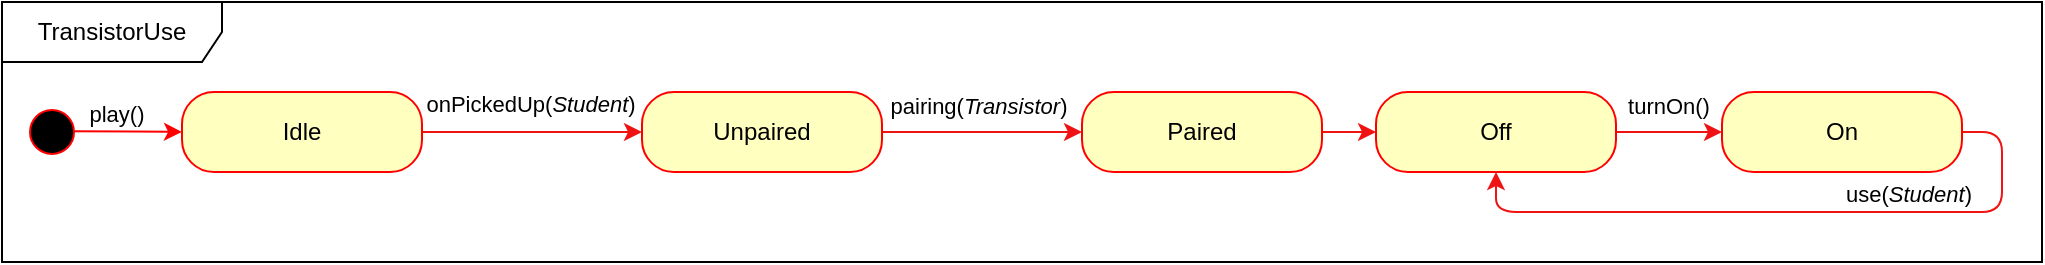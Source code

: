 <mxfile version="24.0.4" type="device">
  <diagram name="1 oldal" id="K7b1IJEUViFOQoUs9O1b">
    <mxGraphModel dx="1434" dy="854" grid="1" gridSize="10" guides="1" tooltips="1" connect="1" arrows="1" fold="1" page="1" pageScale="1" pageWidth="827" pageHeight="1169" math="0" shadow="0">
      <root>
        <mxCell id="0" />
        <mxCell id="1" parent="0" />
        <mxCell id="sJh4d1tqF9a-PDi6P2Vy-22" style="edgeStyle=orthogonalEdgeStyle;rounded=0;orthogonalLoop=1;jettySize=auto;html=1;entryX=0;entryY=0.5;entryDx=0;entryDy=0;strokeColor=#ff0000;exitX=0.833;exitY=0.489;exitDx=0;exitDy=0;exitPerimeter=0;" parent="1" source="sJh4d1tqF9a-PDi6P2Vy-3" target="sJh4d1tqF9a-PDi6P2Vy-20" edge="1">
          <mxGeometry relative="1" as="geometry" />
        </mxCell>
        <mxCell id="QqEJKMRVGQwt-r8Xjp_I-7" value="play()" style="edgeLabel;html=1;align=center;verticalAlign=middle;resizable=0;points=[];" parent="sJh4d1tqF9a-PDi6P2Vy-22" vertex="1" connectable="0">
          <mxGeometry x="-0.277" y="1" relative="1" as="geometry">
            <mxPoint x="2" y="-8" as="offset" />
          </mxGeometry>
        </mxCell>
        <mxCell id="sJh4d1tqF9a-PDi6P2Vy-3" value="" style="ellipse;html=1;shape=startState;fillColor=#000000;strokeColor=#ff0000;" parent="1" vertex="1">
          <mxGeometry x="30" y="380" width="30" height="30" as="geometry" />
        </mxCell>
        <mxCell id="QqEJKMRVGQwt-r8Xjp_I-5" style="edgeStyle=orthogonalEdgeStyle;rounded=0;orthogonalLoop=1;jettySize=auto;html=1;strokeColor=#F01313;" parent="1" source="sJh4d1tqF9a-PDi6P2Vy-20" target="QqEJKMRVGQwt-r8Xjp_I-1" edge="1">
          <mxGeometry relative="1" as="geometry" />
        </mxCell>
        <mxCell id="QqEJKMRVGQwt-r8Xjp_I-6" value="onPickedUp(&lt;i&gt;Student&lt;/i&gt;)" style="edgeLabel;html=1;align=center;verticalAlign=middle;resizable=0;points=[];" parent="QqEJKMRVGQwt-r8Xjp_I-5" vertex="1" connectable="0">
          <mxGeometry x="-0.322" y="1" relative="1" as="geometry">
            <mxPoint x="16" y="-13" as="offset" />
          </mxGeometry>
        </mxCell>
        <mxCell id="sJh4d1tqF9a-PDi6P2Vy-20" value="Idle" style="rounded=1;whiteSpace=wrap;html=1;arcSize=40;fontColor=#000000;fillColor=#ffffc0;strokeColor=#ff0000;" parent="1" vertex="1">
          <mxGeometry x="110" y="375" width="120" height="40" as="geometry" />
        </mxCell>
        <mxCell id="sJh4d1tqF9a-PDi6P2Vy-34" value="TransistorUse" style="shape=umlFrame;whiteSpace=wrap;html=1;pointerEvents=0;width=110;height=30;" parent="1" vertex="1">
          <mxGeometry x="20" y="330" width="1020" height="130" as="geometry" />
        </mxCell>
        <mxCell id="QqEJKMRVGQwt-r8Xjp_I-8" style="edgeStyle=orthogonalEdgeStyle;rounded=0;orthogonalLoop=1;jettySize=auto;html=1;strokeColor=#F01313;" parent="1" source="QqEJKMRVGQwt-r8Xjp_I-1" target="QqEJKMRVGQwt-r8Xjp_I-2" edge="1">
          <mxGeometry relative="1" as="geometry" />
        </mxCell>
        <mxCell id="QqEJKMRVGQwt-r8Xjp_I-9" value="pairing(&lt;i&gt;Transistor&lt;/i&gt;)" style="edgeLabel;html=1;align=center;verticalAlign=middle;resizable=0;points=[];" parent="QqEJKMRVGQwt-r8Xjp_I-8" vertex="1" connectable="0">
          <mxGeometry x="0.222" y="-2" relative="1" as="geometry">
            <mxPoint x="-13" y="-15" as="offset" />
          </mxGeometry>
        </mxCell>
        <mxCell id="QqEJKMRVGQwt-r8Xjp_I-1" value="Unpaired" style="rounded=1;whiteSpace=wrap;html=1;arcSize=40;fontColor=#000000;fillColor=#ffffc0;strokeColor=#ff0000;" parent="1" vertex="1">
          <mxGeometry x="340" y="375" width="120" height="40" as="geometry" />
        </mxCell>
        <mxCell id="QqEJKMRVGQwt-r8Xjp_I-10" style="edgeStyle=orthogonalEdgeStyle;rounded=0;orthogonalLoop=1;jettySize=auto;html=1;exitX=1;exitY=0.5;exitDx=0;exitDy=0;entryX=0;entryY=0.5;entryDx=0;entryDy=0;strokeColor=#F01313;" parent="1" source="QqEJKMRVGQwt-r8Xjp_I-2" target="QqEJKMRVGQwt-r8Xjp_I-3" edge="1">
          <mxGeometry relative="1" as="geometry" />
        </mxCell>
        <mxCell id="QqEJKMRVGQwt-r8Xjp_I-2" value="Paired" style="rounded=1;whiteSpace=wrap;html=1;arcSize=40;fontColor=#000000;fillColor=#ffffc0;strokeColor=#ff0000;" parent="1" vertex="1">
          <mxGeometry x="560" y="375" width="120" height="40" as="geometry" />
        </mxCell>
        <mxCell id="QqEJKMRVGQwt-r8Xjp_I-11" style="edgeStyle=orthogonalEdgeStyle;rounded=0;orthogonalLoop=1;jettySize=auto;html=1;exitX=1;exitY=0.5;exitDx=0;exitDy=0;entryX=0;entryY=0.5;entryDx=0;entryDy=0;strokeColor=#F01313;" parent="1" source="QqEJKMRVGQwt-r8Xjp_I-3" target="QqEJKMRVGQwt-r8Xjp_I-4" edge="1">
          <mxGeometry relative="1" as="geometry" />
        </mxCell>
        <mxCell id="QqEJKMRVGQwt-r8Xjp_I-12" value="turnOn()" style="edgeLabel;html=1;align=center;verticalAlign=middle;resizable=0;points=[];" parent="QqEJKMRVGQwt-r8Xjp_I-11" vertex="1" connectable="0">
          <mxGeometry x="0.204" relative="1" as="geometry">
            <mxPoint x="-6" y="-13" as="offset" />
          </mxGeometry>
        </mxCell>
        <mxCell id="QqEJKMRVGQwt-r8Xjp_I-3" value="Off" style="rounded=1;whiteSpace=wrap;html=1;arcSize=40;fontColor=#000000;fillColor=#ffffc0;strokeColor=#ff0000;" parent="1" vertex="1">
          <mxGeometry x="707" y="375" width="120" height="40" as="geometry" />
        </mxCell>
        <mxCell id="QqEJKMRVGQwt-r8Xjp_I-13" style="edgeStyle=orthogonalEdgeStyle;rounded=1;orthogonalLoop=1;jettySize=auto;html=1;exitX=1;exitY=0.5;exitDx=0;exitDy=0;entryX=0.5;entryY=1;entryDx=0;entryDy=0;strokeColor=#F01313;curved=0;" parent="1" source="QqEJKMRVGQwt-r8Xjp_I-4" target="QqEJKMRVGQwt-r8Xjp_I-3" edge="1">
          <mxGeometry relative="1" as="geometry" />
        </mxCell>
        <mxCell id="QqEJKMRVGQwt-r8Xjp_I-14" value="use(&lt;i&gt;Student&lt;/i&gt;)" style="edgeLabel;html=1;align=center;verticalAlign=middle;resizable=0;points=[];" parent="QqEJKMRVGQwt-r8Xjp_I-13" vertex="1" connectable="0">
          <mxGeometry x="-0.253" relative="1" as="geometry">
            <mxPoint x="17" y="-9" as="offset" />
          </mxGeometry>
        </mxCell>
        <mxCell id="QqEJKMRVGQwt-r8Xjp_I-4" value="On" style="rounded=1;whiteSpace=wrap;html=1;arcSize=40;fontColor=#000000;fillColor=#ffffc0;strokeColor=#ff0000;" parent="1" vertex="1">
          <mxGeometry x="880" y="375" width="120" height="40" as="geometry" />
        </mxCell>
      </root>
    </mxGraphModel>
  </diagram>
</mxfile>
